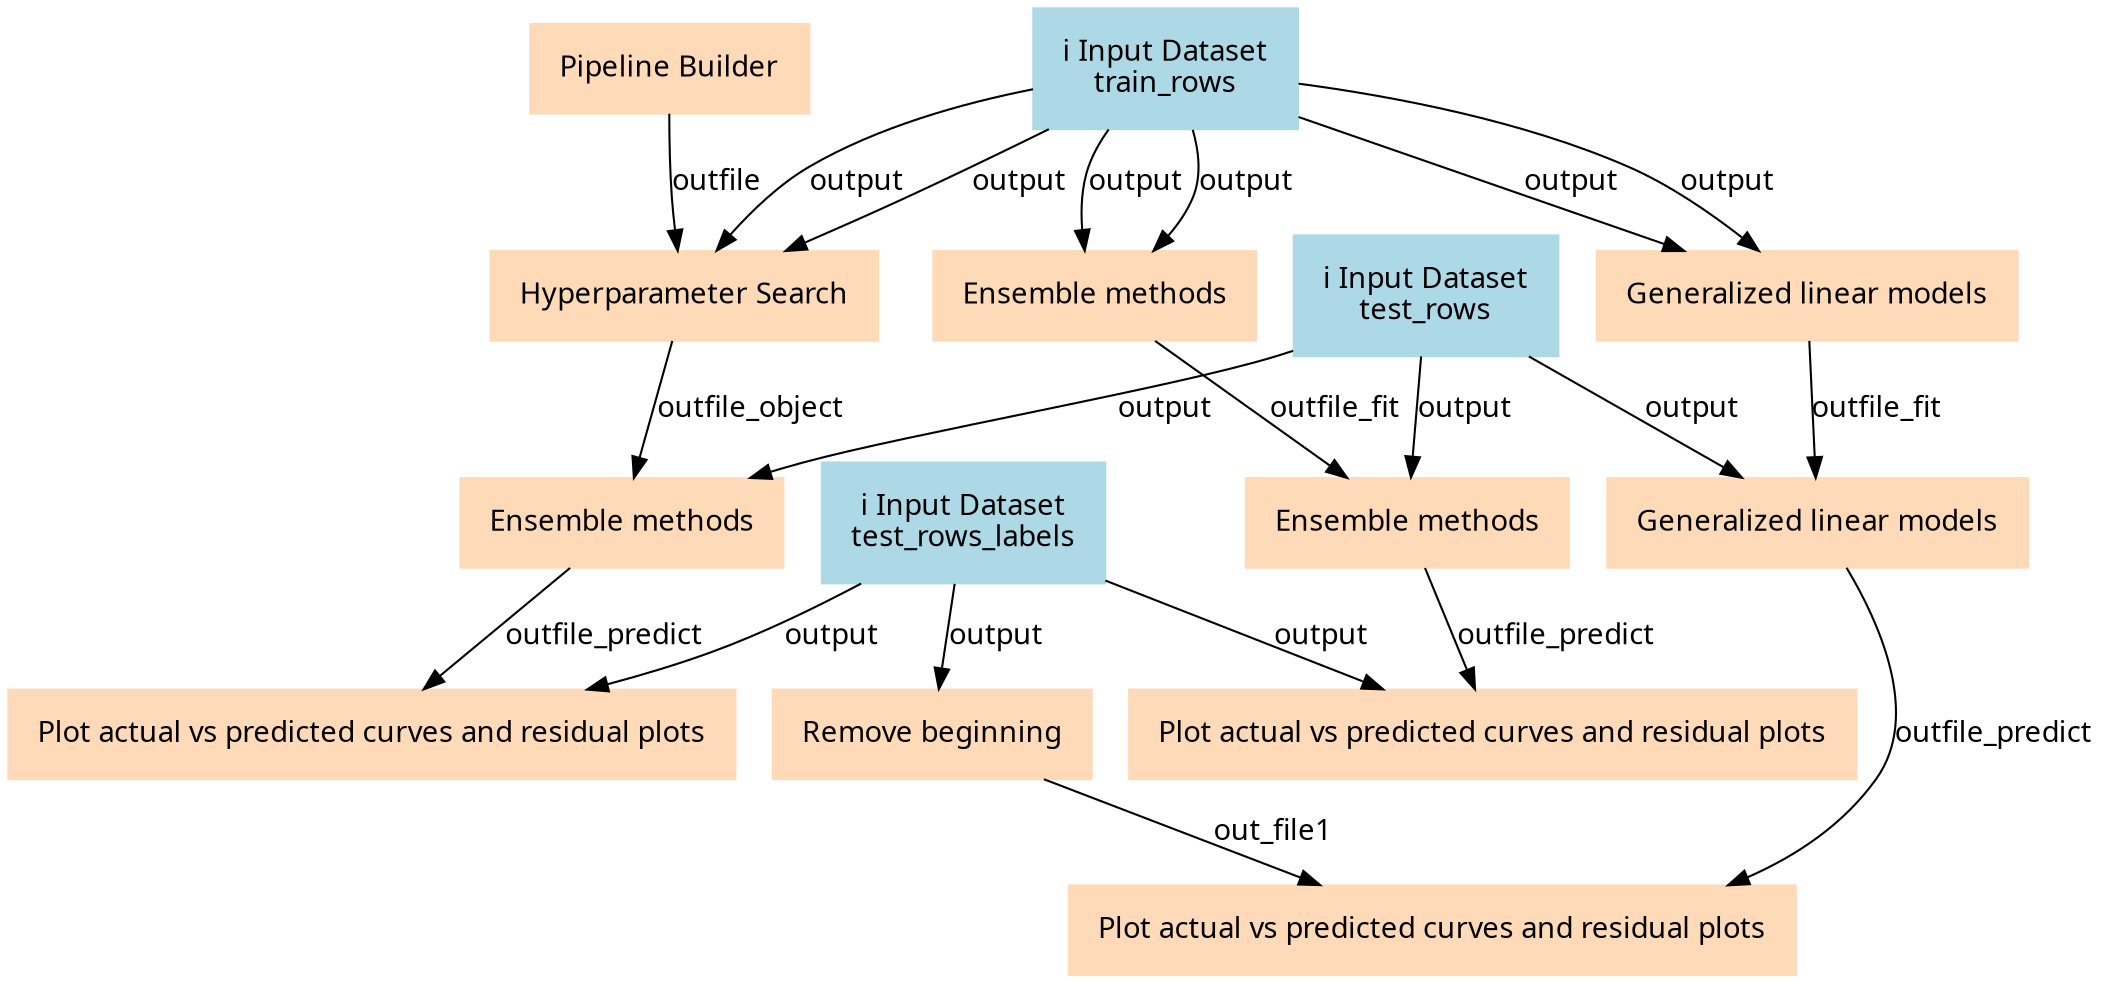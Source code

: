 digraph main {
  node [fontname="Atkinson Hyperlegible", shape=box, color=white,style=filled,color=peachpuff,margin="0.2,0.2"];
  edge [fontname="Atkinson Hyperlegible"];
  0[color=lightblue,label="ℹ️ Input Dataset\ntrain_rows"]
  1[color=lightblue,label="ℹ️ Input Dataset\ntest_rows_labels"]
  2[color=lightblue,label="ℹ️ Input Dataset\ntest_rows"]
  3[label="Pipeline Builder"]
  4[label="Generalized linear models"]
  0 -> 4 [label="output"]
  0 -> 4 [label="output"]
  5[label="Ensemble methods"]
  0 -> 5 [label="output"]
  0 -> 5 [label="output"]
  6[label="Remove beginning"]
  1 -> 6 [label="output"]
  7[label="Hyperparameter Search"]
  3 -> 7 [label="outfile"]
  0 -> 7 [label="output"]
  0 -> 7 [label="output"]
  8[label="Generalized linear models"]
  2 -> 8 [label="output"]
  4 -> 8 [label="outfile_fit"]
  9[label="Ensemble methods"]
  2 -> 9 [label="output"]
  5 -> 9 [label="outfile_fit"]
  10[label="Ensemble methods"]
  2 -> 10 [label="output"]
  7 -> 10 [label="outfile_object"]
  11[label="Plot actual vs predicted curves and residual plots"]
  6 -> 11 [label="out_file1"]
  8 -> 11 [label="outfile_predict"]
  12[label="Plot actual vs predicted curves and residual plots"]
  1 -> 12 [label="output"]
  9 -> 12 [label="outfile_predict"]
  13[label="Plot actual vs predicted curves and residual plots"]
  1 -> 13 [label="output"]
  10 -> 13 [label="outfile_predict"]
}